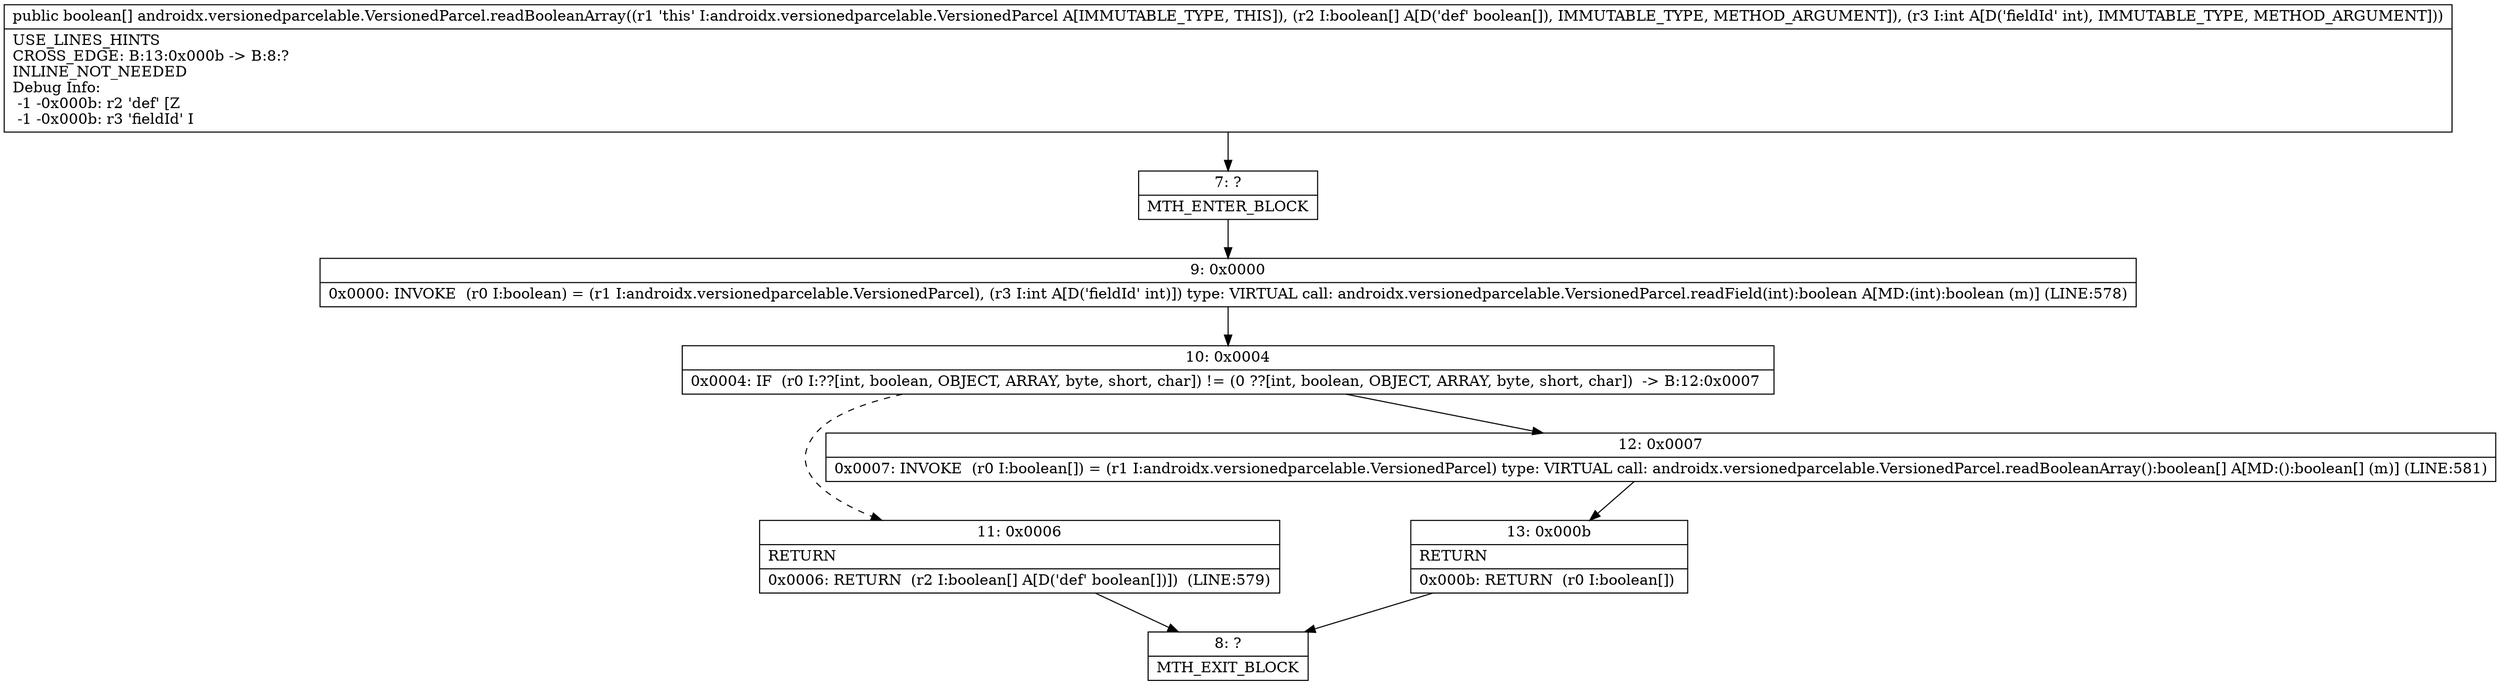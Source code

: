 digraph "CFG forandroidx.versionedparcelable.VersionedParcel.readBooleanArray([ZI)[Z" {
Node_7 [shape=record,label="{7\:\ ?|MTH_ENTER_BLOCK\l}"];
Node_9 [shape=record,label="{9\:\ 0x0000|0x0000: INVOKE  (r0 I:boolean) = (r1 I:androidx.versionedparcelable.VersionedParcel), (r3 I:int A[D('fieldId' int)]) type: VIRTUAL call: androidx.versionedparcelable.VersionedParcel.readField(int):boolean A[MD:(int):boolean (m)] (LINE:578)\l}"];
Node_10 [shape=record,label="{10\:\ 0x0004|0x0004: IF  (r0 I:??[int, boolean, OBJECT, ARRAY, byte, short, char]) != (0 ??[int, boolean, OBJECT, ARRAY, byte, short, char])  \-\> B:12:0x0007 \l}"];
Node_11 [shape=record,label="{11\:\ 0x0006|RETURN\l|0x0006: RETURN  (r2 I:boolean[] A[D('def' boolean[])])  (LINE:579)\l}"];
Node_8 [shape=record,label="{8\:\ ?|MTH_EXIT_BLOCK\l}"];
Node_12 [shape=record,label="{12\:\ 0x0007|0x0007: INVOKE  (r0 I:boolean[]) = (r1 I:androidx.versionedparcelable.VersionedParcel) type: VIRTUAL call: androidx.versionedparcelable.VersionedParcel.readBooleanArray():boolean[] A[MD:():boolean[] (m)] (LINE:581)\l}"];
Node_13 [shape=record,label="{13\:\ 0x000b|RETURN\l|0x000b: RETURN  (r0 I:boolean[]) \l}"];
MethodNode[shape=record,label="{public boolean[] androidx.versionedparcelable.VersionedParcel.readBooleanArray((r1 'this' I:androidx.versionedparcelable.VersionedParcel A[IMMUTABLE_TYPE, THIS]), (r2 I:boolean[] A[D('def' boolean[]), IMMUTABLE_TYPE, METHOD_ARGUMENT]), (r3 I:int A[D('fieldId' int), IMMUTABLE_TYPE, METHOD_ARGUMENT]))  | USE_LINES_HINTS\lCROSS_EDGE: B:13:0x000b \-\> B:8:?\lINLINE_NOT_NEEDED\lDebug Info:\l  \-1 \-0x000b: r2 'def' [Z\l  \-1 \-0x000b: r3 'fieldId' I\l}"];
MethodNode -> Node_7;Node_7 -> Node_9;
Node_9 -> Node_10;
Node_10 -> Node_11[style=dashed];
Node_10 -> Node_12;
Node_11 -> Node_8;
Node_12 -> Node_13;
Node_13 -> Node_8;
}

